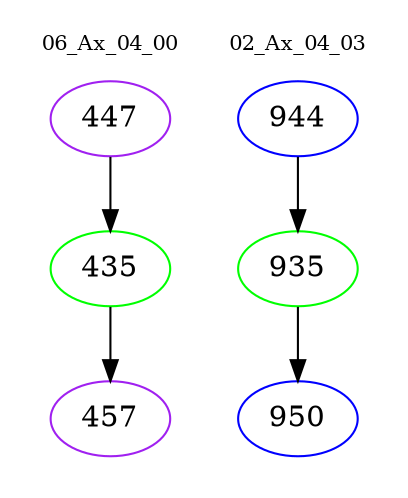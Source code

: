 digraph{
subgraph cluster_0 {
color = white
label = "06_Ax_04_00";
fontsize=10;
T0_447 [label="447", color="purple"]
T0_447 -> T0_435 [color="black"]
T0_435 [label="435", color="green"]
T0_435 -> T0_457 [color="black"]
T0_457 [label="457", color="purple"]
}
subgraph cluster_1 {
color = white
label = "02_Ax_04_03";
fontsize=10;
T1_944 [label="944", color="blue"]
T1_944 -> T1_935 [color="black"]
T1_935 [label="935", color="green"]
T1_935 -> T1_950 [color="black"]
T1_950 [label="950", color="blue"]
}
}
